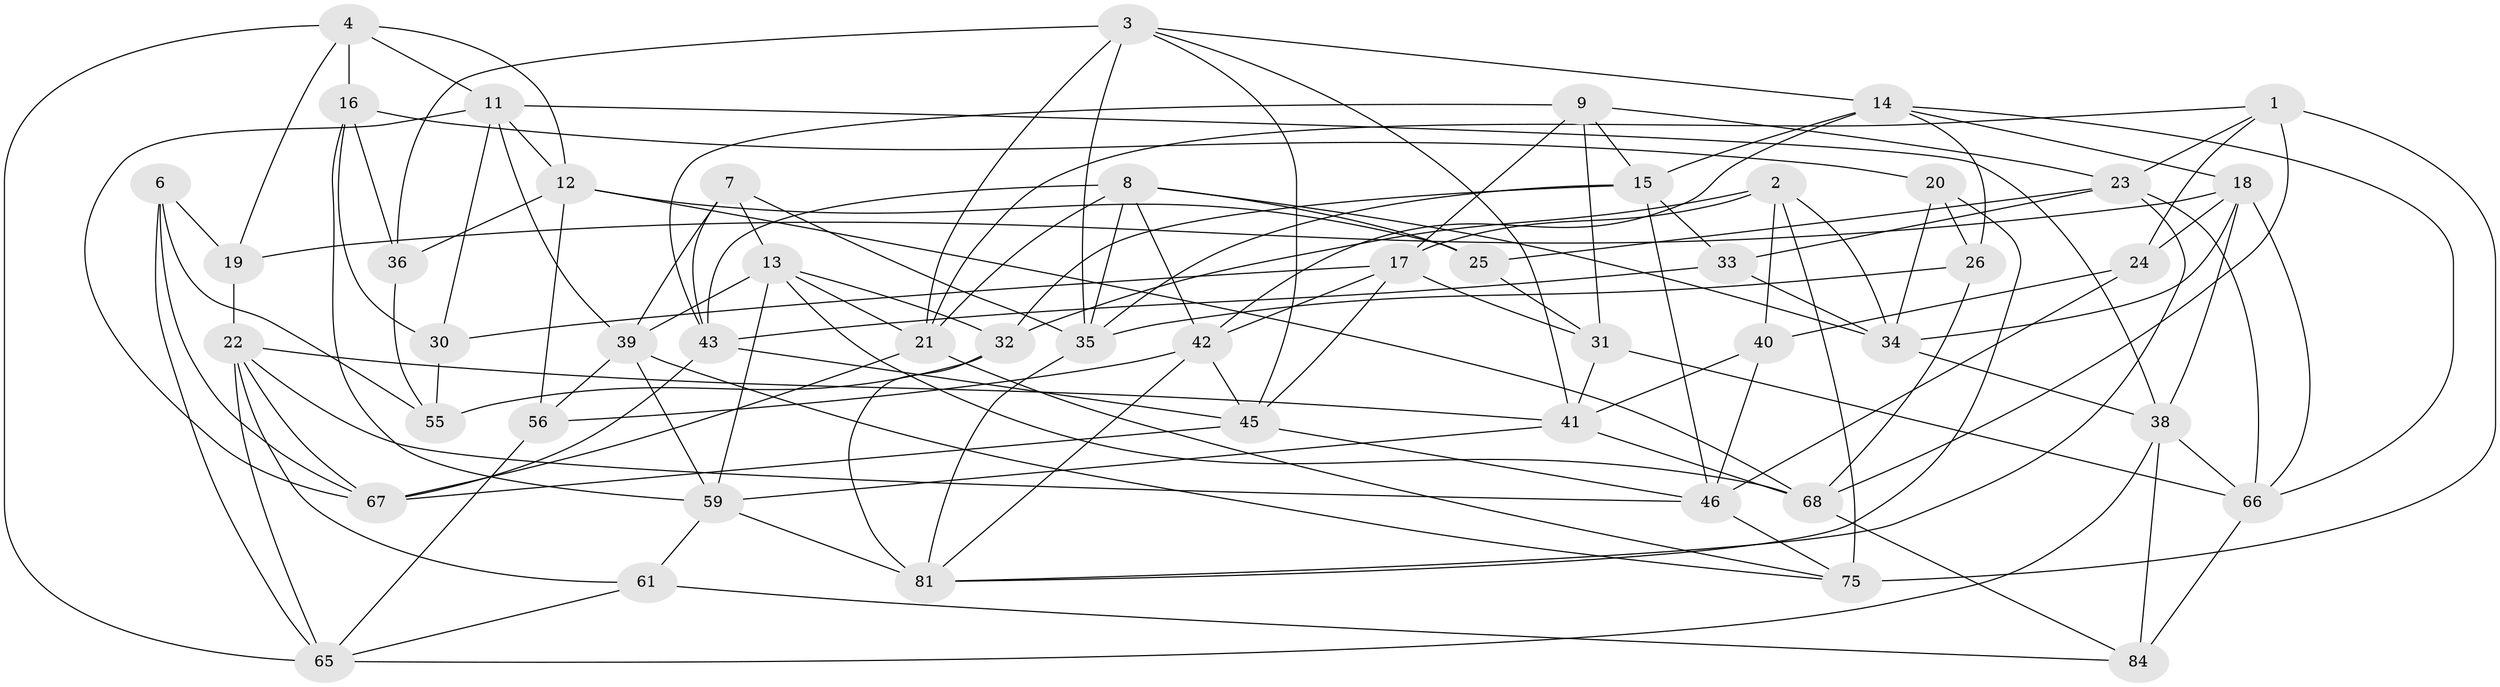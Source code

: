 // original degree distribution, {4: 1.0}
// Generated by graph-tools (version 1.1) at 2025/42/03/06/25 10:42:25]
// undirected, 50 vertices, 131 edges
graph export_dot {
graph [start="1"]
  node [color=gray90,style=filled];
  1 [super="+57"];
  2 [super="+5"];
  3 [super="+37"];
  4 [super="+10"];
  6;
  7;
  8 [super="+47"];
  9 [super="+48"];
  11 [super="+54"];
  12 [super="+63"];
  13 [super="+60"];
  14 [super="+50"];
  15 [super="+29"];
  16 [super="+49"];
  17 [super="+53"];
  18 [super="+28"];
  19;
  20;
  21 [super="+85"];
  22 [super="+27"];
  23 [super="+77"];
  24;
  25;
  26;
  30;
  31 [super="+71"];
  32 [super="+80"];
  33;
  34 [super="+58"];
  35 [super="+70"];
  36;
  38 [super="+64"];
  39 [super="+52"];
  40;
  41 [super="+44"];
  42 [super="+51"];
  43 [super="+73"];
  45 [super="+62"];
  46 [super="+82"];
  55;
  56;
  59 [super="+69"];
  61;
  65 [super="+79"];
  66 [super="+72"];
  67 [super="+78"];
  68 [super="+74"];
  75 [super="+76"];
  81 [super="+83"];
  84;
  1 -- 21;
  1 -- 75 [weight=2];
  1 -- 24;
  1 -- 68;
  1 -- 23;
  2 -- 40;
  2 -- 32 [weight=2];
  2 -- 17;
  2 -- 75;
  2 -- 34;
  3 -- 36;
  3 -- 21;
  3 -- 35;
  3 -- 41;
  3 -- 14;
  3 -- 45;
  4 -- 16 [weight=2];
  4 -- 12;
  4 -- 65;
  4 -- 11;
  4 -- 19;
  6 -- 19;
  6 -- 67;
  6 -- 55;
  6 -- 65;
  7 -- 39;
  7 -- 35;
  7 -- 13;
  7 -- 43;
  8 -- 25;
  8 -- 42;
  8 -- 35;
  8 -- 43;
  8 -- 21;
  8 -- 34;
  9 -- 31 [weight=2];
  9 -- 15;
  9 -- 17;
  9 -- 23;
  9 -- 43;
  11 -- 12;
  11 -- 39;
  11 -- 67;
  11 -- 38;
  11 -- 30;
  12 -- 56;
  12 -- 25;
  12 -- 36;
  12 -- 68;
  13 -- 39;
  13 -- 59;
  13 -- 32;
  13 -- 21;
  13 -- 68;
  14 -- 18;
  14 -- 26;
  14 -- 15;
  14 -- 42;
  14 -- 66;
  15 -- 35;
  15 -- 33;
  15 -- 32;
  15 -- 46;
  16 -- 30;
  16 -- 59;
  16 -- 20;
  16 -- 36;
  17 -- 42;
  17 -- 30;
  17 -- 31;
  17 -- 45;
  18 -- 24;
  18 -- 19;
  18 -- 66;
  18 -- 38;
  18 -- 34;
  19 -- 22;
  20 -- 26;
  20 -- 81;
  20 -- 34;
  21 -- 67;
  21 -- 75;
  22 -- 41;
  22 -- 61;
  22 -- 67;
  22 -- 46;
  22 -- 65;
  23 -- 66;
  23 -- 33;
  23 -- 81;
  23 -- 25;
  24 -- 46;
  24 -- 40;
  25 -- 31;
  26 -- 35;
  26 -- 68;
  30 -- 55;
  31 -- 66;
  31 -- 41;
  32 -- 55;
  32 -- 81;
  33 -- 34;
  33 -- 43;
  34 -- 38;
  35 -- 81;
  36 -- 55;
  38 -- 66;
  38 -- 65;
  38 -- 84;
  39 -- 75;
  39 -- 56;
  39 -- 59;
  40 -- 41;
  40 -- 46;
  41 -- 68;
  41 -- 59;
  42 -- 56;
  42 -- 45;
  42 -- 81;
  43 -- 45;
  43 -- 67;
  45 -- 67;
  45 -- 46;
  46 -- 75;
  56 -- 65;
  59 -- 61;
  59 -- 81;
  61 -- 84;
  61 -- 65;
  66 -- 84;
  68 -- 84;
}
